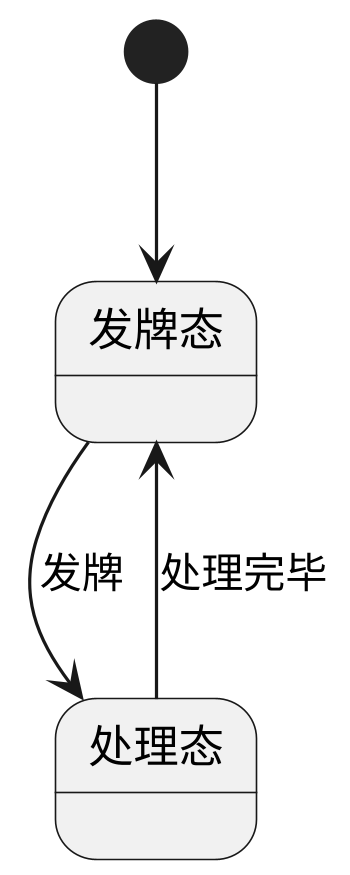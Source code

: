 @startuml
'https://plantuml.com/state-diagram

scale 350 width
[*] --> 发牌态

state 发牌态 {

}

state 处理态 {

}

发牌态 --> 处理态 :发牌
处理态 --> 发牌态 :处理完毕

@enduml